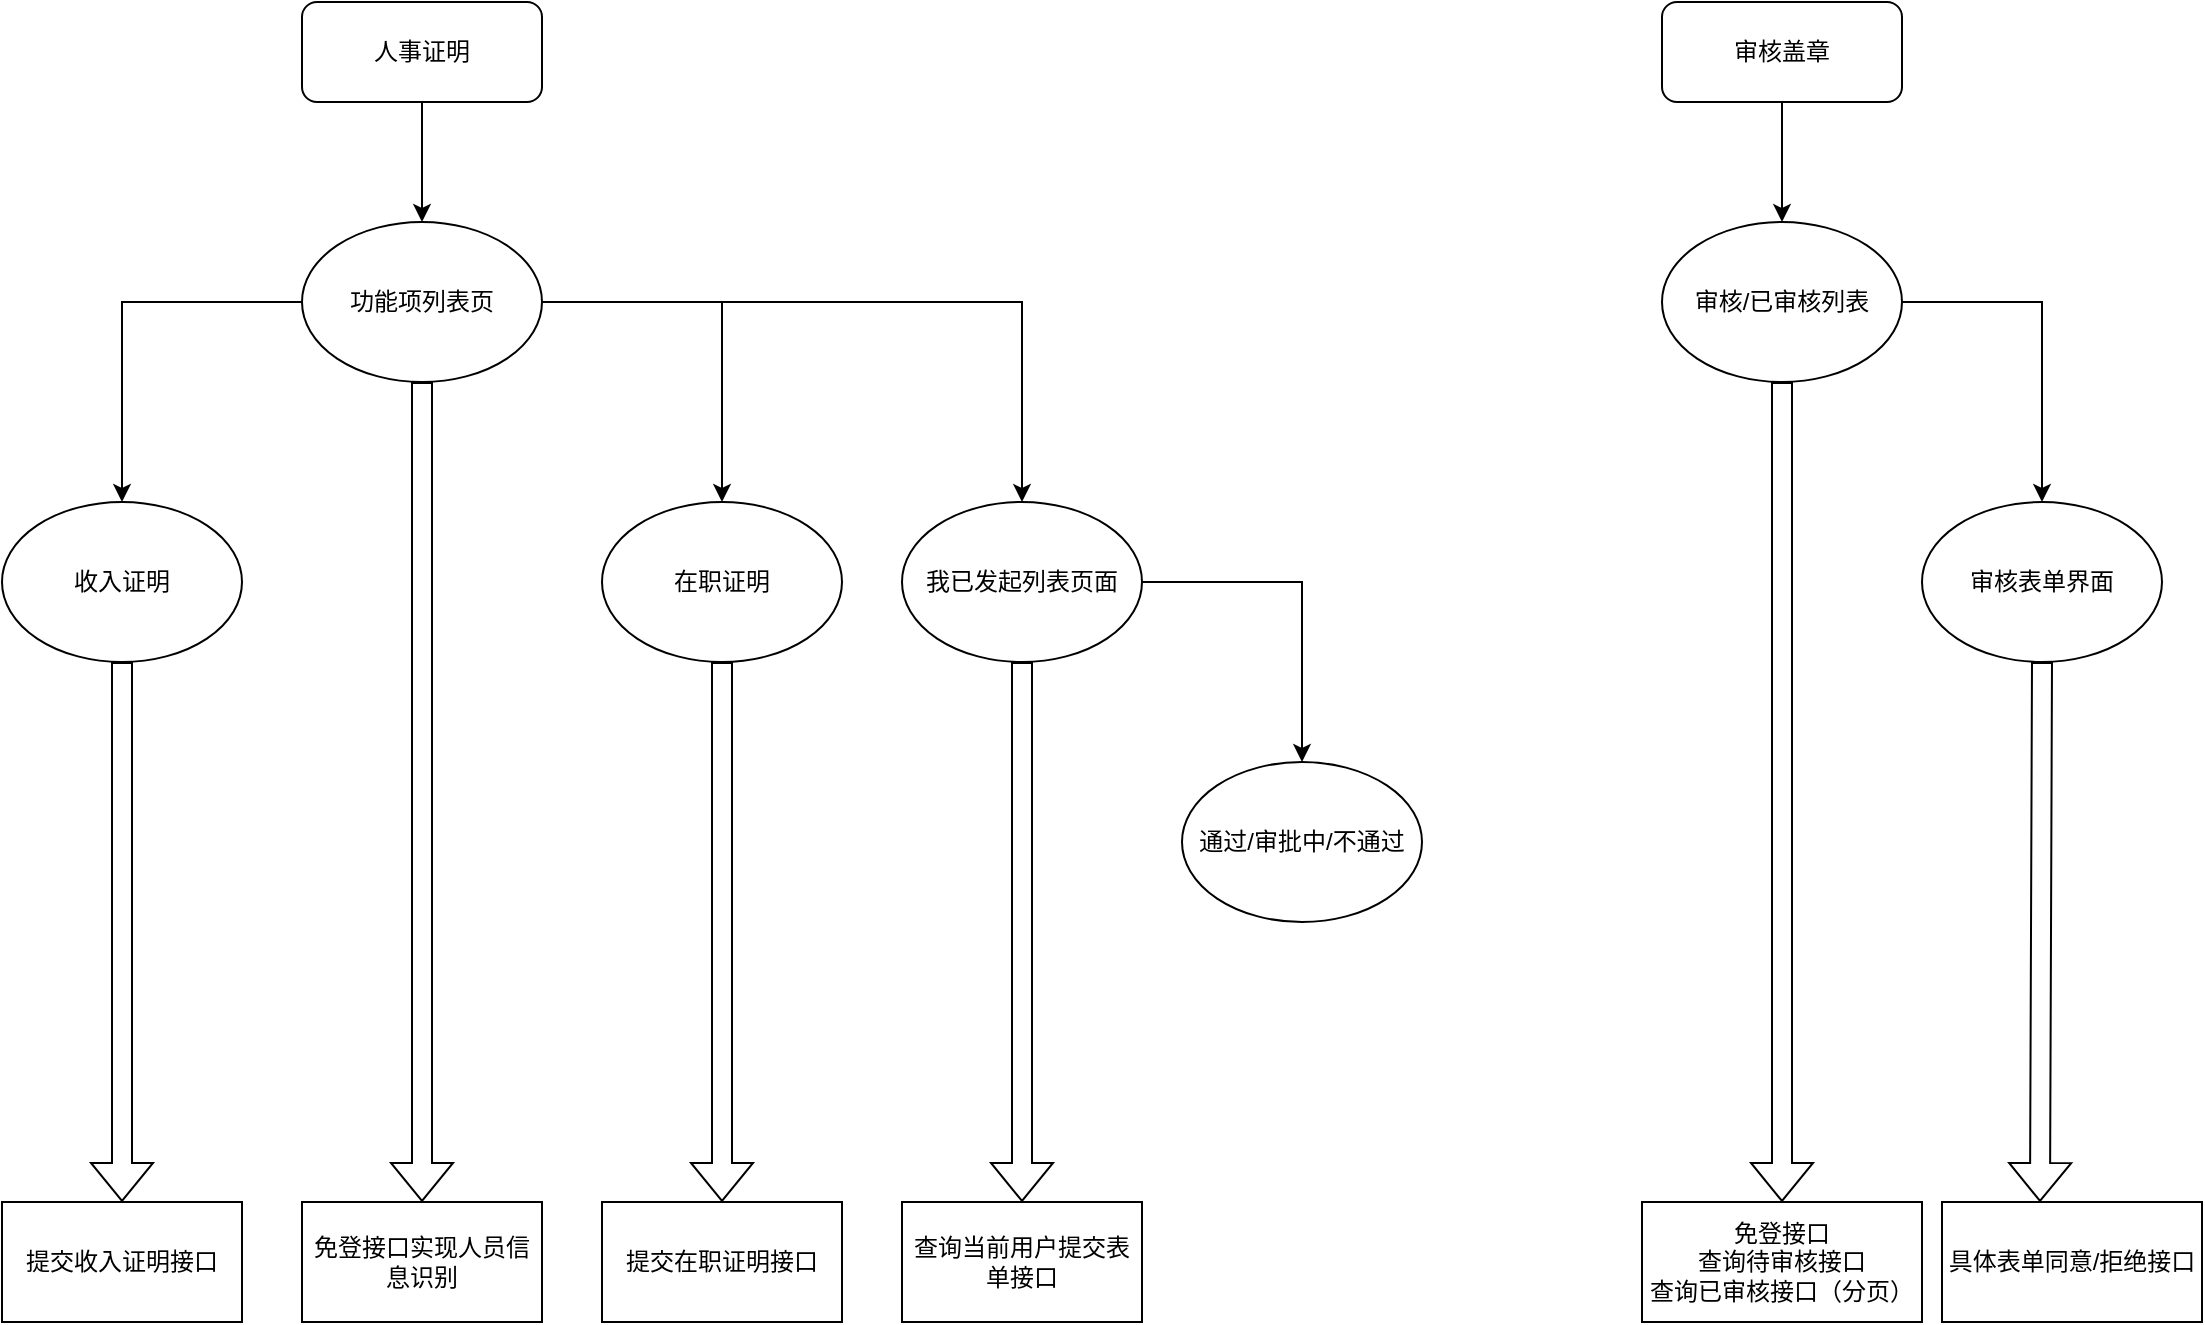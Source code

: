 <mxfile version="17.2.4" type="github">
  <diagram name="Page-1" id="e7e014a7-5840-1c2e-5031-d8a46d1fe8dd">
    <mxGraphModel dx="1243" dy="837" grid="1" gridSize="10" guides="1" tooltips="1" connect="1" arrows="1" fold="1" page="1" pageScale="1" pageWidth="1169" pageHeight="826" background="none" math="0" shadow="0">
      <root>
        <mxCell id="0" />
        <mxCell id="1" parent="0" />
        <mxCell id="6pFDQqj5p-B1MJBygRL2-49" value="" style="edgeStyle=orthogonalEdgeStyle;rounded=0;orthogonalLoop=1;jettySize=auto;html=1;" parent="1" source="6pFDQqj5p-B1MJBygRL2-41" target="6pFDQqj5p-B1MJBygRL2-43" edge="1">
          <mxGeometry relative="1" as="geometry" />
        </mxCell>
        <mxCell id="6pFDQqj5p-B1MJBygRL2-41" value="人事证明" style="rounded=1;whiteSpace=wrap;html=1;" parent="1" vertex="1">
          <mxGeometry x="210" y="40" width="120" height="50" as="geometry" />
        </mxCell>
        <mxCell id="6pFDQqj5p-B1MJBygRL2-42" value="收入证明" style="ellipse;whiteSpace=wrap;html=1;" parent="1" vertex="1">
          <mxGeometry x="60" y="290" width="120" height="80" as="geometry" />
        </mxCell>
        <mxCell id="6pFDQqj5p-B1MJBygRL2-44" style="edgeStyle=orthogonalEdgeStyle;rounded=0;orthogonalLoop=1;jettySize=auto;html=1;entryX=0.5;entryY=0;entryDx=0;entryDy=0;" parent="1" source="6pFDQqj5p-B1MJBygRL2-43" target="6pFDQqj5p-B1MJBygRL2-42" edge="1">
          <mxGeometry relative="1" as="geometry" />
        </mxCell>
        <mxCell id="6pFDQqj5p-B1MJBygRL2-46" style="edgeStyle=orthogonalEdgeStyle;rounded=0;orthogonalLoop=1;jettySize=auto;html=1;entryX=0.5;entryY=0;entryDx=0;entryDy=0;" parent="1" source="6pFDQqj5p-B1MJBygRL2-43" target="6pFDQqj5p-B1MJBygRL2-45" edge="1">
          <mxGeometry relative="1" as="geometry" />
        </mxCell>
        <mxCell id="6pFDQqj5p-B1MJBygRL2-48" style="edgeStyle=orthogonalEdgeStyle;rounded=0;orthogonalLoop=1;jettySize=auto;html=1;entryX=0.5;entryY=0;entryDx=0;entryDy=0;" parent="1" source="6pFDQqj5p-B1MJBygRL2-43" target="6pFDQqj5p-B1MJBygRL2-47" edge="1">
          <mxGeometry relative="1" as="geometry" />
        </mxCell>
        <mxCell id="6pFDQqj5p-B1MJBygRL2-43" value="功能项列表页" style="ellipse;whiteSpace=wrap;html=1;" parent="1" vertex="1">
          <mxGeometry x="210" y="150" width="120" height="80" as="geometry" />
        </mxCell>
        <mxCell id="6pFDQqj5p-B1MJBygRL2-45" value="在职证明" style="ellipse;whiteSpace=wrap;html=1;" parent="1" vertex="1">
          <mxGeometry x="360" y="290" width="120" height="80" as="geometry" />
        </mxCell>
        <mxCell id="6pFDQqj5p-B1MJBygRL2-51" value="" style="edgeStyle=orthogonalEdgeStyle;rounded=0;orthogonalLoop=1;jettySize=auto;html=1;" parent="1" source="6pFDQqj5p-B1MJBygRL2-47" target="6pFDQqj5p-B1MJBygRL2-50" edge="1">
          <mxGeometry relative="1" as="geometry" />
        </mxCell>
        <mxCell id="6pFDQqj5p-B1MJBygRL2-47" value="我已发起列表页面" style="ellipse;whiteSpace=wrap;html=1;" parent="1" vertex="1">
          <mxGeometry x="510" y="290" width="120" height="80" as="geometry" />
        </mxCell>
        <mxCell id="6pFDQqj5p-B1MJBygRL2-50" value="通过/审批中/不通过" style="ellipse;whiteSpace=wrap;html=1;" parent="1" vertex="1">
          <mxGeometry x="650" y="420" width="120" height="80" as="geometry" />
        </mxCell>
        <mxCell id="P28ipixv4sPTAX5asOn1-2" value="" style="edgeStyle=orthogonalEdgeStyle;rounded=0;orthogonalLoop=1;jettySize=auto;html=1;" edge="1" parent="1" source="P28ipixv4sPTAX5asOn1-3" target="P28ipixv4sPTAX5asOn1-8">
          <mxGeometry relative="1" as="geometry" />
        </mxCell>
        <mxCell id="P28ipixv4sPTAX5asOn1-3" value="审核盖章" style="rounded=1;whiteSpace=wrap;html=1;" vertex="1" parent="1">
          <mxGeometry x="890" y="40" width="120" height="50" as="geometry" />
        </mxCell>
        <mxCell id="P28ipixv4sPTAX5asOn1-6" style="edgeStyle=orthogonalEdgeStyle;rounded=0;orthogonalLoop=1;jettySize=auto;html=1;entryX=0.5;entryY=0;entryDx=0;entryDy=0;" edge="1" parent="1" source="P28ipixv4sPTAX5asOn1-8" target="P28ipixv4sPTAX5asOn1-9">
          <mxGeometry relative="1" as="geometry" />
        </mxCell>
        <mxCell id="P28ipixv4sPTAX5asOn1-8" value="审核/已审核列表" style="ellipse;whiteSpace=wrap;html=1;" vertex="1" parent="1">
          <mxGeometry x="890" y="150" width="120" height="80" as="geometry" />
        </mxCell>
        <mxCell id="P28ipixv4sPTAX5asOn1-9" value="审核表单界面" style="ellipse;whiteSpace=wrap;html=1;" vertex="1" parent="1">
          <mxGeometry x="1020" y="290" width="120" height="80" as="geometry" />
        </mxCell>
        <mxCell id="P28ipixv4sPTAX5asOn1-13" value="" style="shape=flexArrow;endArrow=classic;html=1;rounded=0;exitX=0.5;exitY=1;exitDx=0;exitDy=0;entryX=0.5;entryY=0;entryDx=0;entryDy=0;" edge="1" parent="1" source="6pFDQqj5p-B1MJBygRL2-43" target="P28ipixv4sPTAX5asOn1-15">
          <mxGeometry width="50" height="50" relative="1" as="geometry">
            <mxPoint x="500" y="460" as="sourcePoint" />
            <mxPoint x="235.0" y="640.0" as="targetPoint" />
          </mxGeometry>
        </mxCell>
        <mxCell id="P28ipixv4sPTAX5asOn1-15" value="&lt;span&gt;免登接口实现人员信息识别&lt;/span&gt;" style="rounded=0;whiteSpace=wrap;html=1;" vertex="1" parent="1">
          <mxGeometry x="210" y="640" width="120" height="60" as="geometry" />
        </mxCell>
        <mxCell id="P28ipixv4sPTAX5asOn1-16" value="" style="shape=flexArrow;endArrow=classic;html=1;rounded=0;exitX=0.5;exitY=1;exitDx=0;exitDy=0;" edge="1" parent="1" source="6pFDQqj5p-B1MJBygRL2-42">
          <mxGeometry width="50" height="50" relative="1" as="geometry">
            <mxPoint x="400" y="480" as="sourcePoint" />
            <mxPoint x="120" y="640" as="targetPoint" />
          </mxGeometry>
        </mxCell>
        <mxCell id="P28ipixv4sPTAX5asOn1-17" value="提交收入证明接口" style="rounded=0;whiteSpace=wrap;html=1;" vertex="1" parent="1">
          <mxGeometry x="60" y="640" width="120" height="60" as="geometry" />
        </mxCell>
        <mxCell id="P28ipixv4sPTAX5asOn1-18" value="" style="shape=flexArrow;endArrow=classic;html=1;rounded=0;exitX=0.5;exitY=1;exitDx=0;exitDy=0;" edge="1" parent="1" source="6pFDQqj5p-B1MJBygRL2-45">
          <mxGeometry width="50" height="50" relative="1" as="geometry">
            <mxPoint x="400" y="540" as="sourcePoint" />
            <mxPoint x="420" y="640" as="targetPoint" />
          </mxGeometry>
        </mxCell>
        <mxCell id="P28ipixv4sPTAX5asOn1-19" value="提交在职证明接口" style="rounded=0;whiteSpace=wrap;html=1;" vertex="1" parent="1">
          <mxGeometry x="360" y="640" width="120" height="60" as="geometry" />
        </mxCell>
        <mxCell id="P28ipixv4sPTAX5asOn1-20" value="" style="shape=flexArrow;endArrow=classic;html=1;rounded=0;exitX=0.5;exitY=1;exitDx=0;exitDy=0;" edge="1" parent="1" source="6pFDQqj5p-B1MJBygRL2-47">
          <mxGeometry width="50" height="50" relative="1" as="geometry">
            <mxPoint x="580" y="540" as="sourcePoint" />
            <mxPoint x="570" y="640" as="targetPoint" />
          </mxGeometry>
        </mxCell>
        <mxCell id="P28ipixv4sPTAX5asOn1-21" value="查询当前用户提交表单接口" style="rounded=0;whiteSpace=wrap;html=1;" vertex="1" parent="1">
          <mxGeometry x="510" y="640" width="120" height="60" as="geometry" />
        </mxCell>
        <mxCell id="P28ipixv4sPTAX5asOn1-22" value="免登接口&lt;br&gt;查询待审核接口&lt;br&gt;查询已审核接口（分页）&lt;br&gt;" style="rounded=0;whiteSpace=wrap;html=1;" vertex="1" parent="1">
          <mxGeometry x="880" y="640" width="140" height="60" as="geometry" />
        </mxCell>
        <mxCell id="P28ipixv4sPTAX5asOn1-23" value="" style="shape=flexArrow;endArrow=classic;html=1;rounded=0;exitX=0.5;exitY=1;exitDx=0;exitDy=0;entryX=0.5;entryY=0;entryDx=0;entryDy=0;" edge="1" parent="1" source="P28ipixv4sPTAX5asOn1-8" target="P28ipixv4sPTAX5asOn1-22">
          <mxGeometry width="50" height="50" relative="1" as="geometry">
            <mxPoint x="890" y="500" as="sourcePoint" />
            <mxPoint x="940" y="450" as="targetPoint" />
          </mxGeometry>
        </mxCell>
        <mxCell id="P28ipixv4sPTAX5asOn1-24" value="" style="shape=flexArrow;endArrow=classic;html=1;rounded=0;exitX=0.5;exitY=1;exitDx=0;exitDy=0;" edge="1" parent="1" source="P28ipixv4sPTAX5asOn1-9">
          <mxGeometry width="50" height="50" relative="1" as="geometry">
            <mxPoint x="1060" y="490" as="sourcePoint" />
            <mxPoint x="1079" y="640" as="targetPoint" />
          </mxGeometry>
        </mxCell>
        <mxCell id="P28ipixv4sPTAX5asOn1-25" value="具体表单同意/拒绝接口" style="rounded=0;whiteSpace=wrap;html=1;" vertex="1" parent="1">
          <mxGeometry x="1030" y="640" width="130" height="60" as="geometry" />
        </mxCell>
      </root>
    </mxGraphModel>
  </diagram>
</mxfile>

